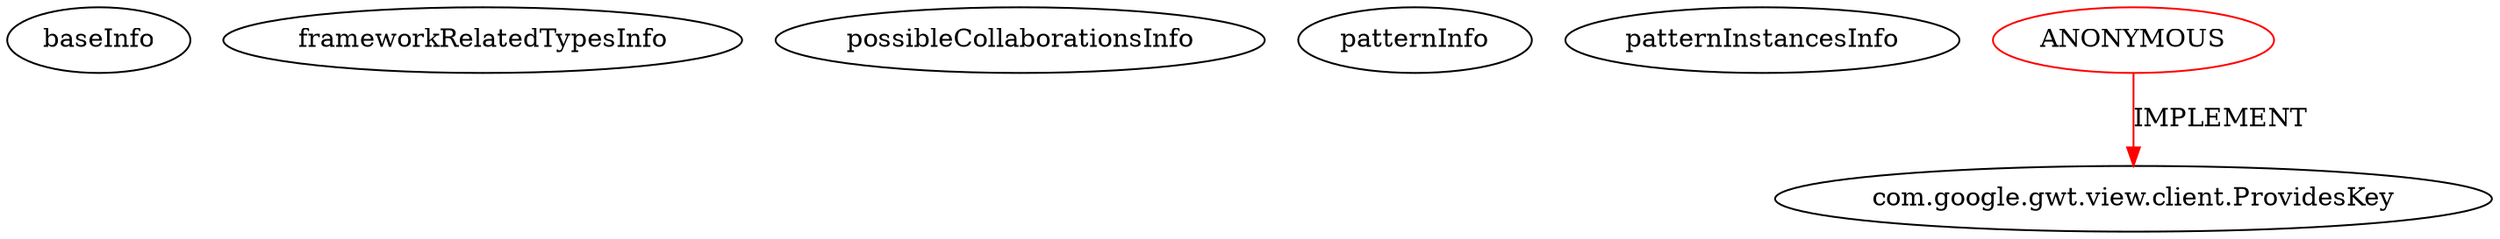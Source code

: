 digraph {
baseInfo[graphId=1681,category="pattern",isAnonymous=true,possibleRelation=false]
frameworkRelatedTypesInfo[0="com.google.gwt.view.client.ProvidesKey"]
possibleCollaborationsInfo[]
patternInfo[frequency=2.0,patternRootClient=0]
patternInstancesInfo[0="rdomingonl-layoutTest~/rdomingonl-layoutTest/layoutTest-master/src/main/java/nl/tc/rd/exp/layouttest/client/buildingblock/flowlayoutcontainer/FlowLayoutContainerBB.java~com.google.gwt.user.client.ui.Widget getPropertiesWidget()~4336",1="kospiotr-gwt-layout-designer~/kospiotr-gwt-layout-designer/gwt-layout-designer-master/src/main/java/pl/pkosmowski/gxtshowcase/client/navigator/NavigationComponent.java~com.sencha.gxt.data.shared.ModelKeyProvider createModelKeyProvider()~3425"]
1[label="com.google.gwt.view.client.ProvidesKey",vertexType="FRAMEWORK_INTERFACE_TYPE",isFrameworkType=false]
0[label="ANONYMOUS",vertexType="ROOT_ANONYMOUS_DECLARATION",isFrameworkType=false,color=red]
0->1[label="IMPLEMENT",color=red]
}
